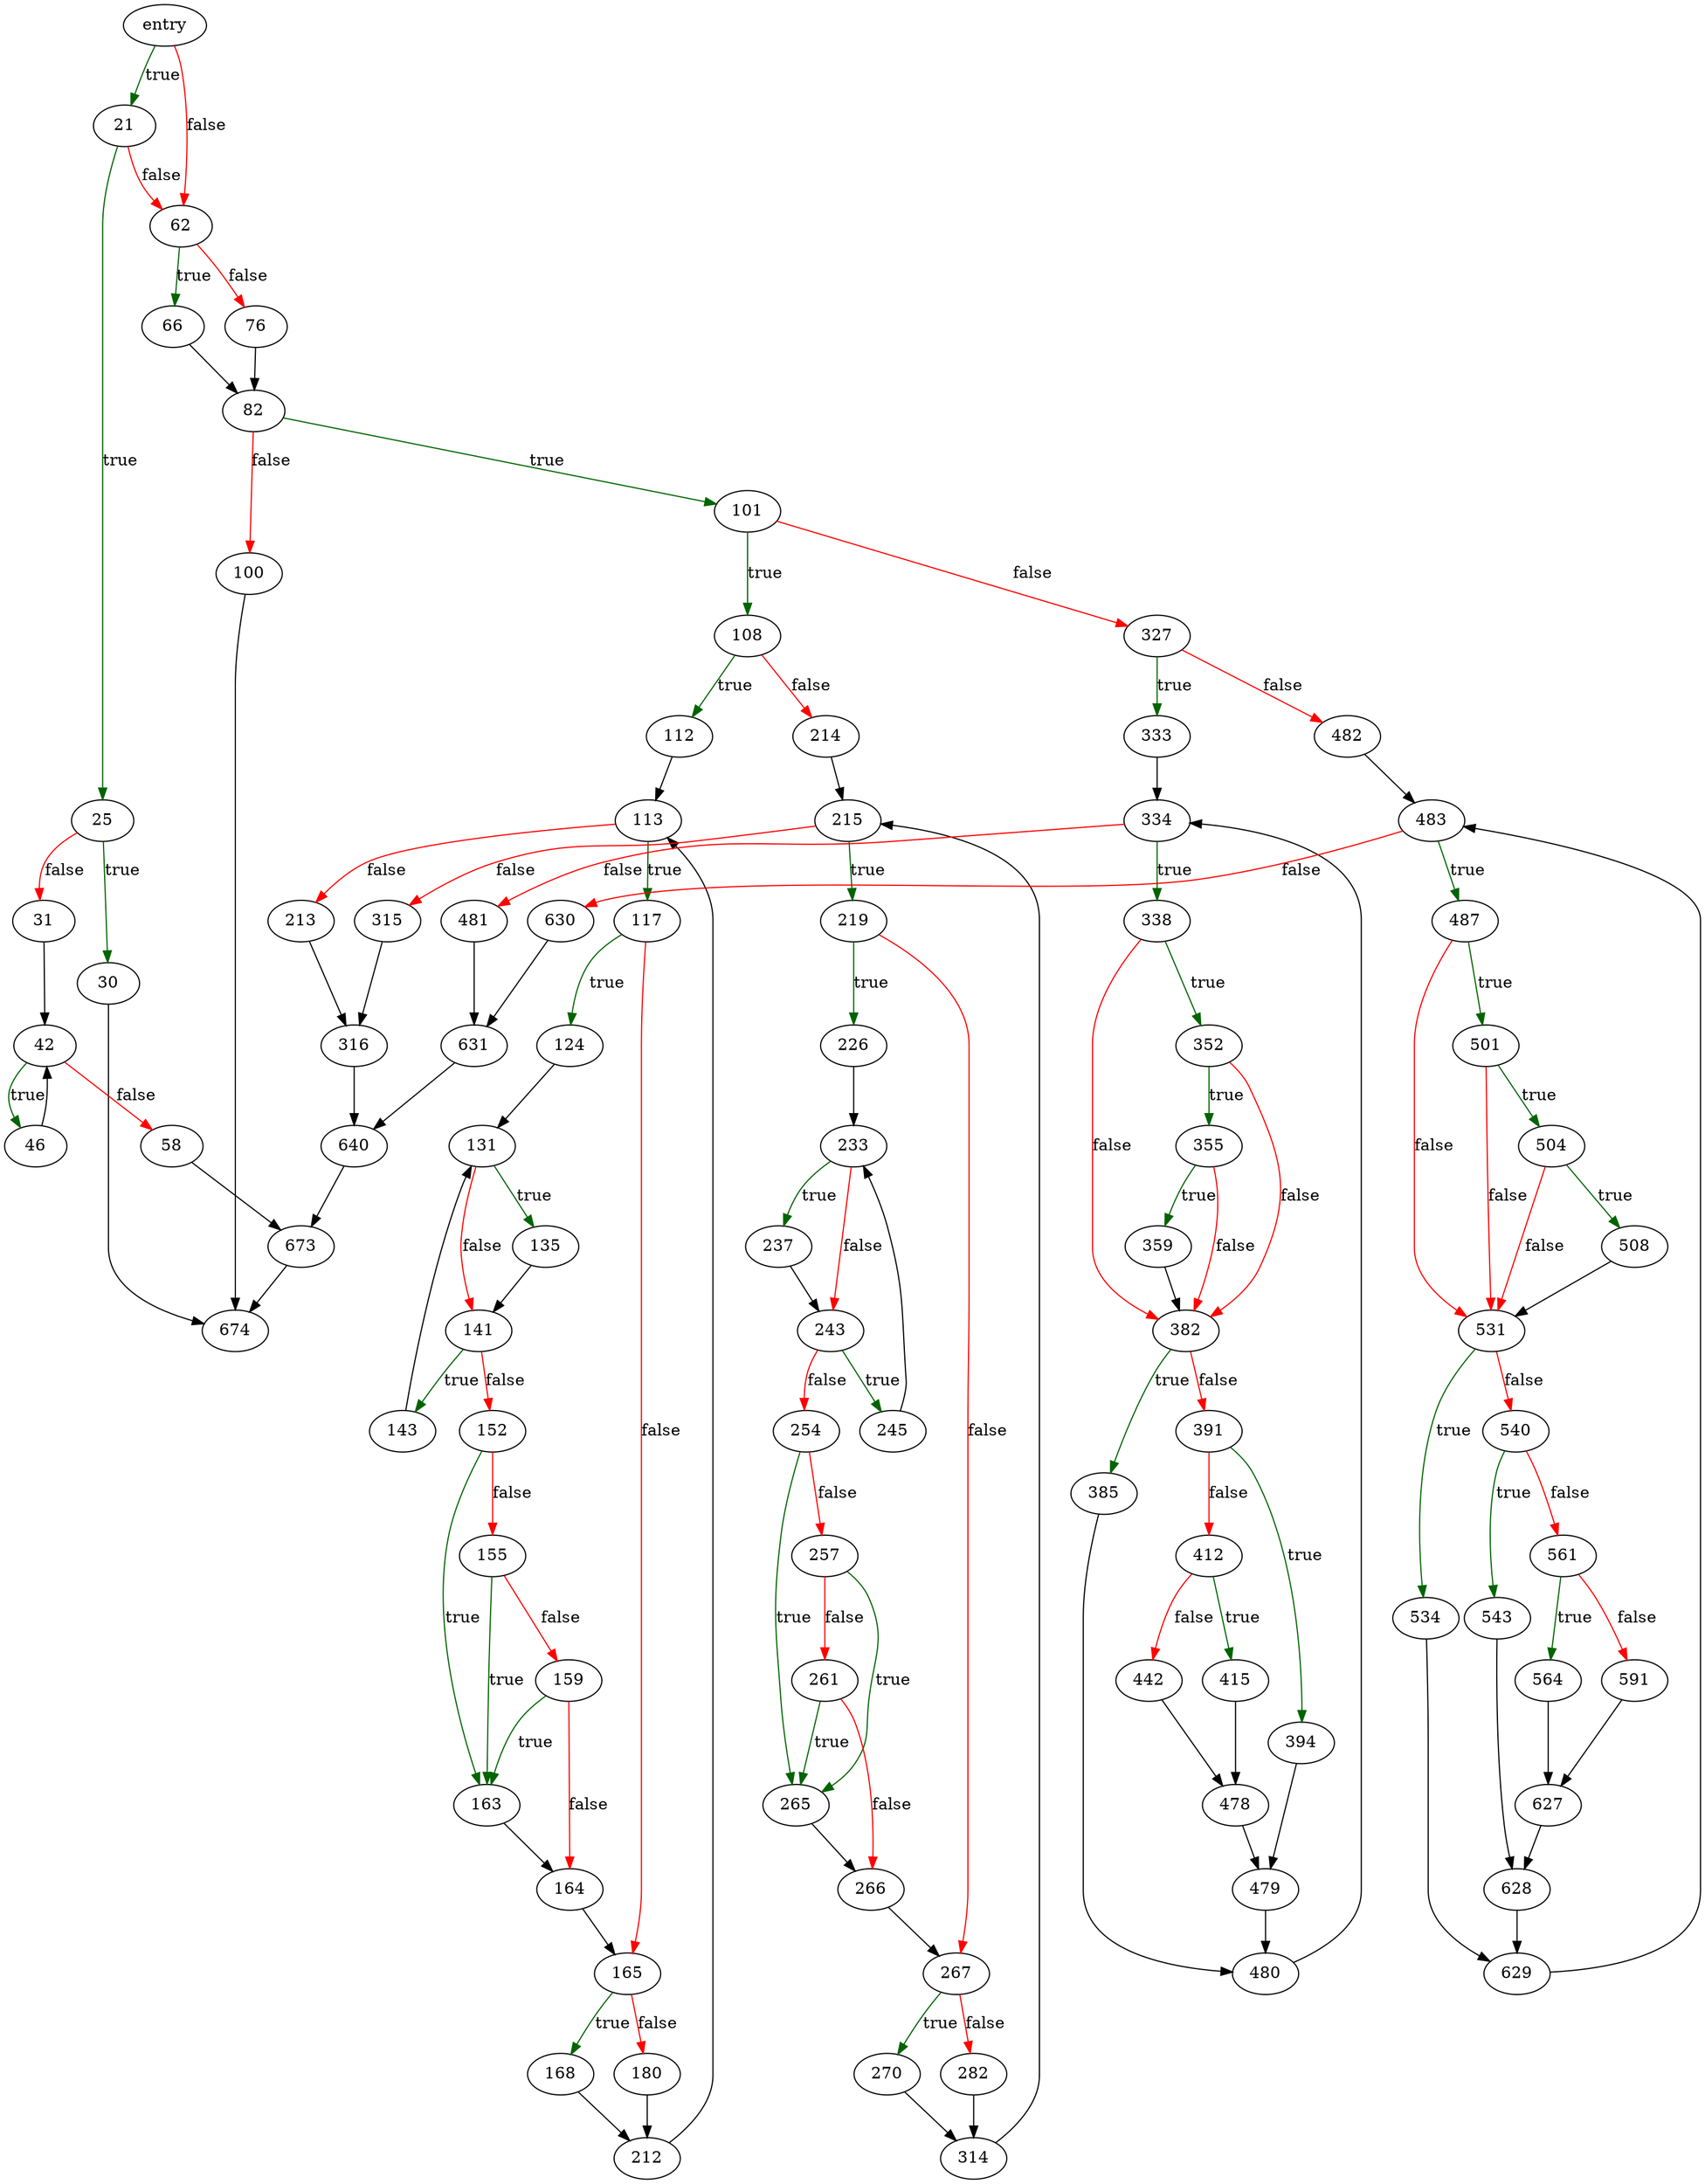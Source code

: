digraph "sqlite3VdbeMemTranslate" {
	// Node definitions.
	2 [label=entry];
	21;
	25;
	30;
	31;
	42;
	46;
	58;
	62;
	66;
	76;
	82;
	100;
	101;
	108;
	112;
	113;
	117;
	124;
	131;
	135;
	141;
	143;
	152;
	155;
	159;
	163;
	164;
	165;
	168;
	180;
	212;
	213;
	214;
	215;
	219;
	226;
	233;
	237;
	243;
	245;
	254;
	257;
	261;
	265;
	266;
	267;
	270;
	282;
	314;
	315;
	316;
	327;
	333;
	334;
	338;
	352;
	355;
	359;
	382;
	385;
	391;
	394;
	412;
	415;
	442;
	478;
	479;
	480;
	481;
	482;
	483;
	487;
	501;
	504;
	508;
	531;
	534;
	540;
	543;
	561;
	564;
	591;
	627;
	628;
	629;
	630;
	631;
	640;
	673;
	674;

	// Edge definitions.
	2 -> 21 [
		color=darkgreen
		label=true
	];
	2 -> 62 [
		color=red
		label=false
	];
	21 -> 25 [
		color=darkgreen
		label=true
	];
	21 -> 62 [
		color=red
		label=false
	];
	25 -> 30 [
		color=darkgreen
		label=true
	];
	25 -> 31 [
		color=red
		label=false
	];
	30 -> 674;
	31 -> 42;
	42 -> 46 [
		color=darkgreen
		label=true
	];
	42 -> 58 [
		color=red
		label=false
	];
	46 -> 42;
	58 -> 673;
	62 -> 66 [
		color=darkgreen
		label=true
	];
	62 -> 76 [
		color=red
		label=false
	];
	66 -> 82;
	76 -> 82;
	82 -> 100 [
		color=red
		label=false
	];
	82 -> 101 [
		color=darkgreen
		label=true
	];
	100 -> 674;
	101 -> 108 [
		color=darkgreen
		label=true
	];
	101 -> 327 [
		color=red
		label=false
	];
	108 -> 112 [
		color=darkgreen
		label=true
	];
	108 -> 214 [
		color=red
		label=false
	];
	112 -> 113;
	113 -> 117 [
		color=darkgreen
		label=true
	];
	113 -> 213 [
		color=red
		label=false
	];
	117 -> 124 [
		color=darkgreen
		label=true
	];
	117 -> 165 [
		color=red
		label=false
	];
	124 -> 131;
	131 -> 135 [
		color=darkgreen
		label=true
	];
	131 -> 141 [
		color=red
		label=false
	];
	135 -> 141;
	141 -> 143 [
		color=darkgreen
		label=true
	];
	141 -> 152 [
		color=red
		label=false
	];
	143 -> 131;
	152 -> 155 [
		color=red
		label=false
	];
	152 -> 163 [
		color=darkgreen
		label=true
	];
	155 -> 159 [
		color=red
		label=false
	];
	155 -> 163 [
		color=darkgreen
		label=true
	];
	159 -> 163 [
		color=darkgreen
		label=true
	];
	159 -> 164 [
		color=red
		label=false
	];
	163 -> 164;
	164 -> 165;
	165 -> 168 [
		color=darkgreen
		label=true
	];
	165 -> 180 [
		color=red
		label=false
	];
	168 -> 212;
	180 -> 212;
	212 -> 113;
	213 -> 316;
	214 -> 215;
	215 -> 219 [
		color=darkgreen
		label=true
	];
	215 -> 315 [
		color=red
		label=false
	];
	219 -> 226 [
		color=darkgreen
		label=true
	];
	219 -> 267 [
		color=red
		label=false
	];
	226 -> 233;
	233 -> 237 [
		color=darkgreen
		label=true
	];
	233 -> 243 [
		color=red
		label=false
	];
	237 -> 243;
	243 -> 245 [
		color=darkgreen
		label=true
	];
	243 -> 254 [
		color=red
		label=false
	];
	245 -> 233;
	254 -> 257 [
		color=red
		label=false
	];
	254 -> 265 [
		color=darkgreen
		label=true
	];
	257 -> 261 [
		color=red
		label=false
	];
	257 -> 265 [
		color=darkgreen
		label=true
	];
	261 -> 265 [
		color=darkgreen
		label=true
	];
	261 -> 266 [
		color=red
		label=false
	];
	265 -> 266;
	266 -> 267;
	267 -> 270 [
		color=darkgreen
		label=true
	];
	267 -> 282 [
		color=red
		label=false
	];
	270 -> 314;
	282 -> 314;
	314 -> 215;
	315 -> 316;
	316 -> 640;
	327 -> 333 [
		color=darkgreen
		label=true
	];
	327 -> 482 [
		color=red
		label=false
	];
	333 -> 334;
	334 -> 338 [
		color=darkgreen
		label=true
	];
	334 -> 481 [
		color=red
		label=false
	];
	338 -> 352 [
		color=darkgreen
		label=true
	];
	338 -> 382 [
		color=red
		label=false
	];
	352 -> 355 [
		color=darkgreen
		label=true
	];
	352 -> 382 [
		color=red
		label=false
	];
	355 -> 359 [
		color=darkgreen
		label=true
	];
	355 -> 382 [
		color=red
		label=false
	];
	359 -> 382;
	382 -> 385 [
		color=darkgreen
		label=true
	];
	382 -> 391 [
		color=red
		label=false
	];
	385 -> 480;
	391 -> 394 [
		color=darkgreen
		label=true
	];
	391 -> 412 [
		color=red
		label=false
	];
	394 -> 479;
	412 -> 415 [
		color=darkgreen
		label=true
	];
	412 -> 442 [
		color=red
		label=false
	];
	415 -> 478;
	442 -> 478;
	478 -> 479;
	479 -> 480;
	480 -> 334;
	481 -> 631;
	482 -> 483;
	483 -> 487 [
		color=darkgreen
		label=true
	];
	483 -> 630 [
		color=red
		label=false
	];
	487 -> 501 [
		color=darkgreen
		label=true
	];
	487 -> 531 [
		color=red
		label=false
	];
	501 -> 504 [
		color=darkgreen
		label=true
	];
	501 -> 531 [
		color=red
		label=false
	];
	504 -> 508 [
		color=darkgreen
		label=true
	];
	504 -> 531 [
		color=red
		label=false
	];
	508 -> 531;
	531 -> 534 [
		color=darkgreen
		label=true
	];
	531 -> 540 [
		color=red
		label=false
	];
	534 -> 629;
	540 -> 543 [
		color=darkgreen
		label=true
	];
	540 -> 561 [
		color=red
		label=false
	];
	543 -> 628;
	561 -> 564 [
		color=darkgreen
		label=true
	];
	561 -> 591 [
		color=red
		label=false
	];
	564 -> 627;
	591 -> 627;
	627 -> 628;
	628 -> 629;
	629 -> 483;
	630 -> 631;
	631 -> 640;
	640 -> 673;
	673 -> 674;
}